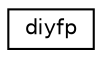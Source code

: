 digraph "Graphical Class Hierarchy"
{
 // LATEX_PDF_SIZE
  edge [fontname="Helvetica",fontsize="10",labelfontname="Helvetica",labelfontsize="10"];
  node [fontname="Helvetica",fontsize="10",shape=record];
  rankdir="LR";
  Node0 [label="diyfp",height=0.2,width=0.4,color="black", fillcolor="white", style="filled",URL="$structdetail_1_1dtoa__impl_1_1diyfp.html",tooltip=" "];
}
